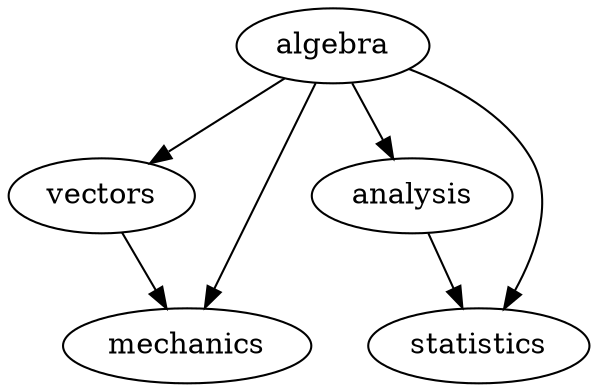 digraph marks {
  algebra -> vectors;
  algebra -> mechanics;
  algebra -> analysis;
  algebra -> statistics;
  vectors -> mechanics;
  analysis -> statistics;
}
